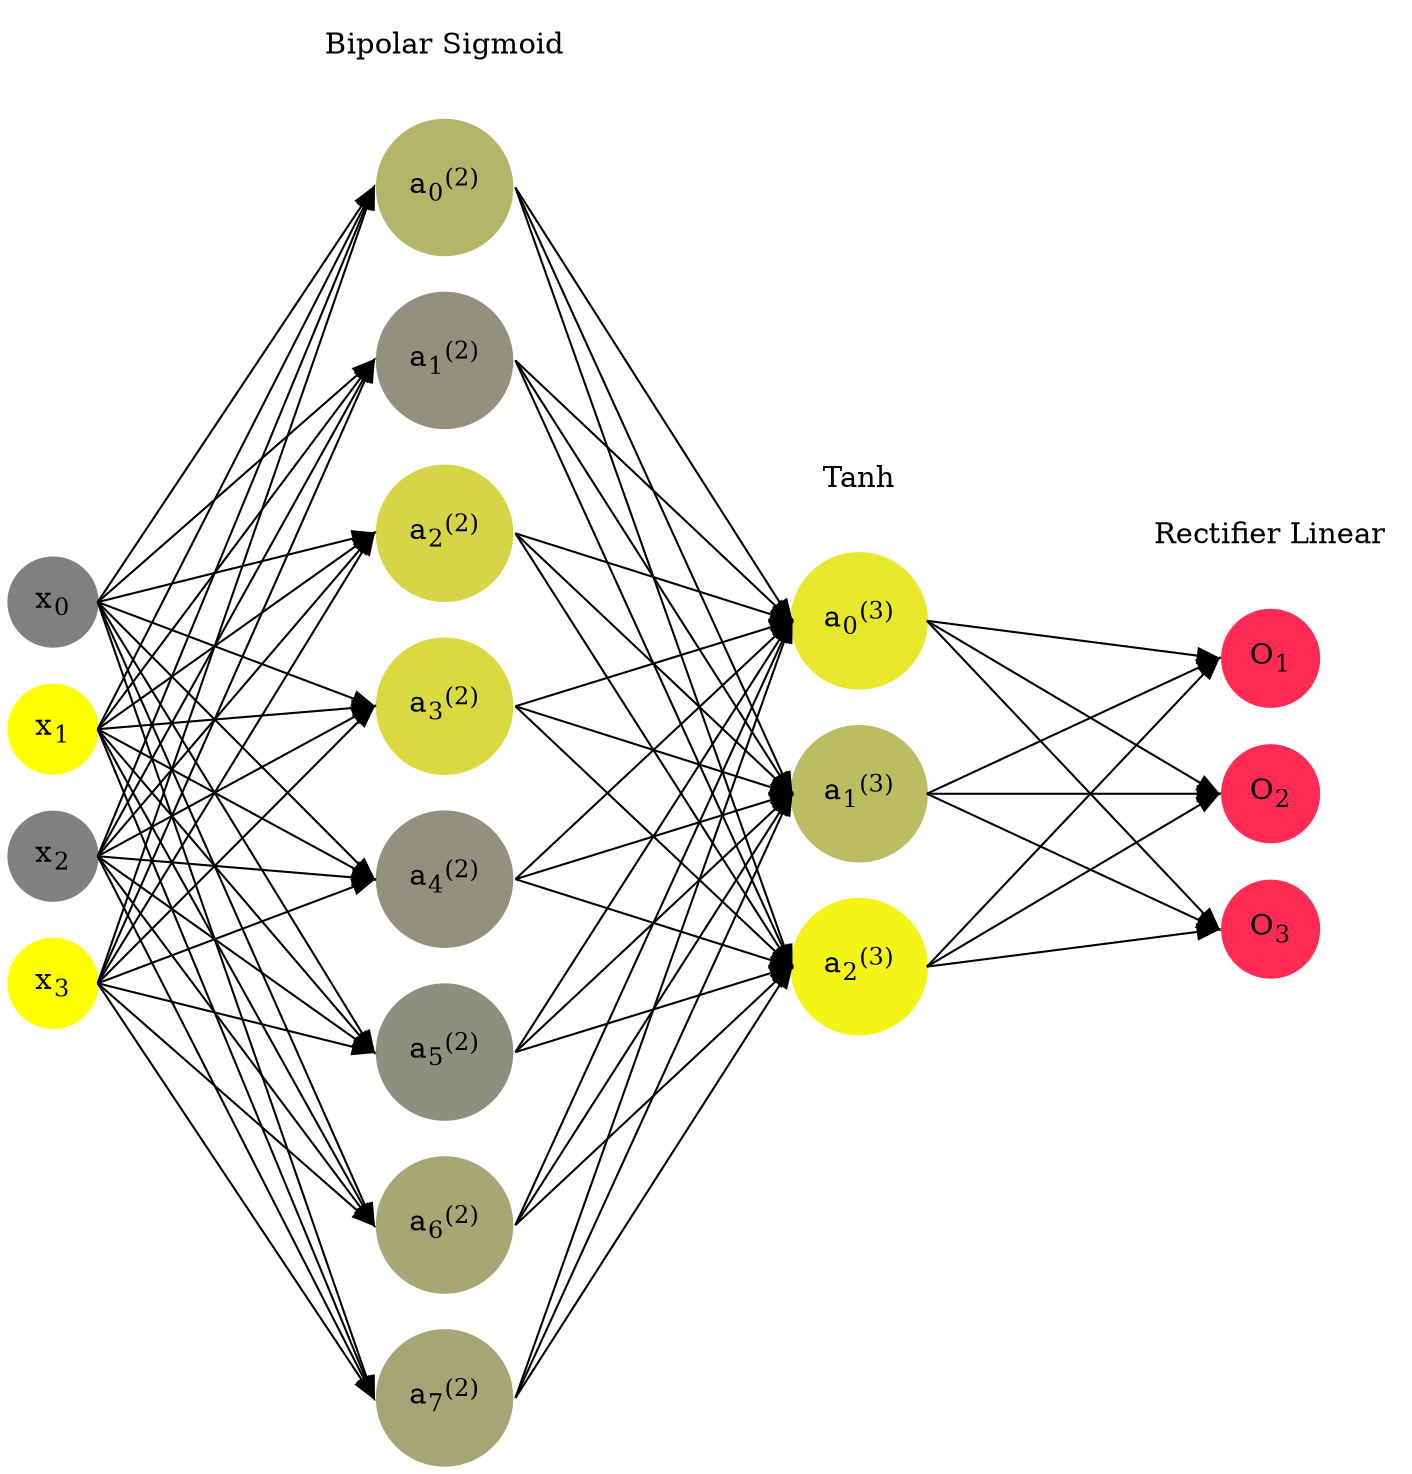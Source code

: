digraph G {
	rankdir = LR;
	splines=false;
	edge[style=invis];
	ranksep= 1.4;
	{
	node [shape=circle, color="0.1667, 0.0, 0.5", style=filled, fillcolor="0.1667, 0.0, 0.5"];
	x0 [label=<x<sub>0</sub>>];
	}
	{
	node [shape=circle, color="0.1667, 1.0, 1.0", style=filled, fillcolor="0.1667, 1.0, 1.0"];
	x1 [label=<x<sub>1</sub>>];
	}
	{
	node [shape=circle, color="0.1667, 0.0, 0.5", style=filled, fillcolor="0.1667, 0.0, 0.5"];
	x2 [label=<x<sub>2</sub>>];
	}
	{
	node [shape=circle, color="0.1667, 1.0, 1.0", style=filled, fillcolor="0.1667, 1.0, 1.0"];
	x3 [label=<x<sub>3</sub>>];
	}
	{
	node [shape=circle, color="0.1667, 0.409203, 0.704601", style=filled, fillcolor="0.1667, 0.409203, 0.704601"];
	a02 [label=<a<sub>0</sub><sup>(2)</sup>>];
	}
	{
	node [shape=circle, color="0.1667, 0.138308, 0.569154", style=filled, fillcolor="0.1667, 0.138308, 0.569154"];
	a12 [label=<a<sub>1</sub><sup>(2)</sup>>];
	}
	{
	node [shape=circle, color="0.1667, 0.664622, 0.832311", style=filled, fillcolor="0.1667, 0.664622, 0.832311"];
	a22 [label=<a<sub>2</sub><sup>(2)</sup>>];
	}
	{
	node [shape=circle, color="0.1667, 0.705567, 0.852784", style=filled, fillcolor="0.1667, 0.705567, 0.852784"];
	a32 [label=<a<sub>3</sub><sup>(2)</sup>>];
	}
	{
	node [shape=circle, color="0.1667, 0.134934, 0.567467", style=filled, fillcolor="0.1667, 0.134934, 0.567467"];
	a42 [label=<a<sub>4</sub><sup>(2)</sup>>];
	}
	{
	node [shape=circle, color="0.1667, 0.117979, 0.558989", style=filled, fillcolor="0.1667, 0.117979, 0.558989"];
	a52 [label=<a<sub>5</sub><sup>(2)</sup>>];
	}
	{
	node [shape=circle, color="0.1667, 0.309328, 0.654664", style=filled, fillcolor="0.1667, 0.309328, 0.654664"];
	a62 [label=<a<sub>6</sub><sup>(2)</sup>>];
	}
	{
	node [shape=circle, color="0.1667, 0.293074, 0.646537", style=filled, fillcolor="0.1667, 0.293074, 0.646537"];
	a72 [label=<a<sub>7</sub><sup>(2)</sup>>];
	}
	{
	node [shape=circle, color="0.1667, 0.811704, 0.905852", style=filled, fillcolor="0.1667, 0.811704, 0.905852"];
	a03 [label=<a<sub>0</sub><sup>(3)</sup>>];
	}
	{
	node [shape=circle, color="0.1667, 0.471700, 0.735850", style=filled, fillcolor="0.1667, 0.471700, 0.735850"];
	a13 [label=<a<sub>1</sub><sup>(3)</sup>>];
	}
	{
	node [shape=circle, color="0.1667, 0.908029, 0.954014", style=filled, fillcolor="0.1667, 0.908029, 0.954014"];
	a23 [label=<a<sub>2</sub><sup>(3)</sup>>];
	}
	{
	node [shape=circle, color="0.9667, 0.83, 1.0", style=filled, fillcolor="0.9667, 0.83, 1.0"];
	O1 [label=<O<sub>1</sub>>];
	}
	{
	node [shape=circle, color="0.9667, 0.83, 1.0", style=filled, fillcolor="0.9667, 0.83, 1.0"];
	O2 [label=<O<sub>2</sub>>];
	}
	{
	node [shape=circle, color="0.9667, 0.83, 1.0", style=filled, fillcolor="0.9667, 0.83, 1.0"];
	O3 [label=<O<sub>3</sub>>];
	}
	{
	rank=same;
	x0->x1->x2->x3;
	}
	{
	rank=same;
	a02->a12->a22->a32->a42->a52->a62->a72;
	}
	{
	rank=same;
	a03->a13->a23;
	}
	{
	rank=same;
	O1->O2->O3;
	}
	l1 [shape=plaintext,label="Bipolar Sigmoid"];
	l1->a02;
	{rank=same; l1;a02};
	l2 [shape=plaintext,label="Tanh"];
	l2->a03;
	{rank=same; l2;a03};
	l3 [shape=plaintext,label="Rectifier Linear"];
	l3->O1;
	{rank=same; l3;O1};
edge[style=solid, tailport=e, headport=w];
	{x0;x1;x2;x3} -> {a02;a12;a22;a32;a42;a52;a62;a72};
	{a02;a12;a22;a32;a42;a52;a62;a72} -> {a03;a13;a23};
	{a03;a13;a23} -> {O1,O2,O3};
}